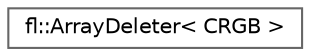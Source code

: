 digraph "Graphical Class Hierarchy"
{
 // LATEX_PDF_SIZE
  bgcolor="transparent";
  edge [fontname=Helvetica,fontsize=10,labelfontname=Helvetica,labelfontsize=10];
  node [fontname=Helvetica,fontsize=10,shape=box,height=0.2,width=0.4];
  rankdir="LR";
  Node0 [id="Node000000",label="fl::ArrayDeleter\< CRGB \>",height=0.2,width=0.4,color="grey40", fillcolor="white", style="filled",URL="$df/db6/structfl_1_1_array_deleter.html",tooltip=" "];
}
